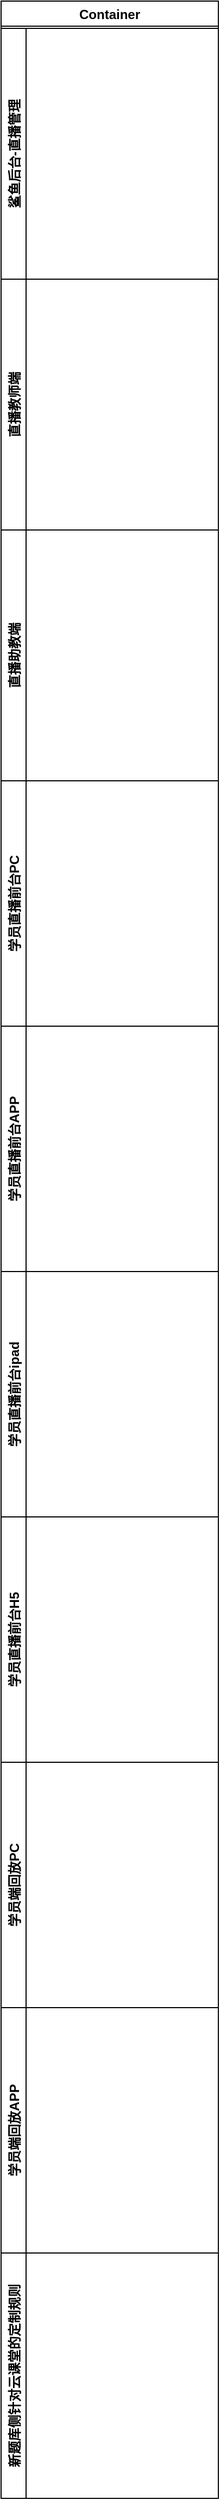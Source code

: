 <mxfile version="20.1.1" type="github">
  <diagram id="S-fF27sUOjIRzjMl98NE" name="Page-1">
    <mxGraphModel dx="3533" dy="1344" grid="1" gridSize="10" guides="1" tooltips="1" connect="1" arrows="1" fold="1" page="1" pageScale="1" pageWidth="827" pageHeight="1169" math="0" shadow="0">
      <root>
        <mxCell id="0" />
        <mxCell id="1" parent="0" />
        <mxCell id="EXb6ruAqr9OWqx2oTseu-6" value="Container" style="swimlane;" vertex="1" parent="1">
          <mxGeometry x="-660" y="220" width="200" height="255" as="geometry" />
        </mxCell>
        <mxCell id="EXb6ruAqr9OWqx2oTseu-7" value="鲨鱼后台-直播管理" style="swimlane;horizontal=0;" vertex="1" collapsed="1" parent="EXb6ruAqr9OWqx2oTseu-6">
          <mxGeometry y="25" width="200" height="230" as="geometry">
            <mxRectangle y="25" width="200" height="200" as="alternateBounds" />
          </mxGeometry>
        </mxCell>
        <mxCell id="EXb6ruAqr9OWqx2oTseu-8" value="直播教师端" style="swimlane;horizontal=0;" vertex="1" collapsed="1" parent="1">
          <mxGeometry x="-660" y="475" width="200" height="230" as="geometry">
            <mxRectangle y="25" width="200" height="200" as="alternateBounds" />
          </mxGeometry>
        </mxCell>
        <mxCell id="EXb6ruAqr9OWqx2oTseu-10" value="直播助教端" style="swimlane;horizontal=0;" vertex="1" collapsed="1" parent="1">
          <mxGeometry x="-660" y="705" width="200" height="230" as="geometry">
            <mxRectangle y="25" width="200" height="200" as="alternateBounds" />
          </mxGeometry>
        </mxCell>
        <mxCell id="EXb6ruAqr9OWqx2oTseu-11" value="学员直播前台PC" style="swimlane;horizontal=0;" vertex="1" collapsed="1" parent="1">
          <mxGeometry x="-660" y="935" width="200" height="225" as="geometry">
            <mxRectangle y="25" width="200" height="200" as="alternateBounds" />
          </mxGeometry>
        </mxCell>
        <mxCell id="EXb6ruAqr9OWqx2oTseu-12" value="学员直播前台APP" style="swimlane;horizontal=0;" vertex="1" collapsed="1" parent="1">
          <mxGeometry x="-660" y="1160" width="200" height="225" as="geometry">
            <mxRectangle y="25" width="200" height="200" as="alternateBounds" />
          </mxGeometry>
        </mxCell>
        <mxCell id="EXb6ruAqr9OWqx2oTseu-13" value="学员直播前台ipad" style="swimlane;horizontal=0;" vertex="1" collapsed="1" parent="1">
          <mxGeometry x="-660" y="1385" width="200" height="225" as="geometry">
            <mxRectangle y="25" width="200" height="200" as="alternateBounds" />
          </mxGeometry>
        </mxCell>
        <mxCell id="EXb6ruAqr9OWqx2oTseu-14" value="学员直播前台H5" style="swimlane;horizontal=0;" vertex="1" collapsed="1" parent="1">
          <mxGeometry x="-660" y="1610" width="200" height="225" as="geometry">
            <mxRectangle y="25" width="200" height="200" as="alternateBounds" />
          </mxGeometry>
        </mxCell>
        <mxCell id="EXb6ruAqr9OWqx2oTseu-15" value="学员端回放PC" style="swimlane;horizontal=0;" vertex="1" collapsed="1" parent="1">
          <mxGeometry x="-660" y="1835" width="200" height="225" as="geometry">
            <mxRectangle y="25" width="200" height="200" as="alternateBounds" />
          </mxGeometry>
        </mxCell>
        <mxCell id="EXb6ruAqr9OWqx2oTseu-16" value="学员端回放APP" style="swimlane;horizontal=0;" vertex="1" collapsed="1" parent="1">
          <mxGeometry x="-660" y="2060" width="200" height="225" as="geometry">
            <mxRectangle y="25" width="200" height="200" as="alternateBounds" />
          </mxGeometry>
        </mxCell>
        <mxCell id="EXb6ruAqr9OWqx2oTseu-17" value="新题库侧针对云课堂的定制规则" style="swimlane;horizontal=0;" vertex="1" collapsed="1" parent="1">
          <mxGeometry x="-660" y="2285" width="200" height="225" as="geometry">
            <mxRectangle y="25" width="200" height="200" as="alternateBounds" />
          </mxGeometry>
        </mxCell>
      </root>
    </mxGraphModel>
  </diagram>
</mxfile>
